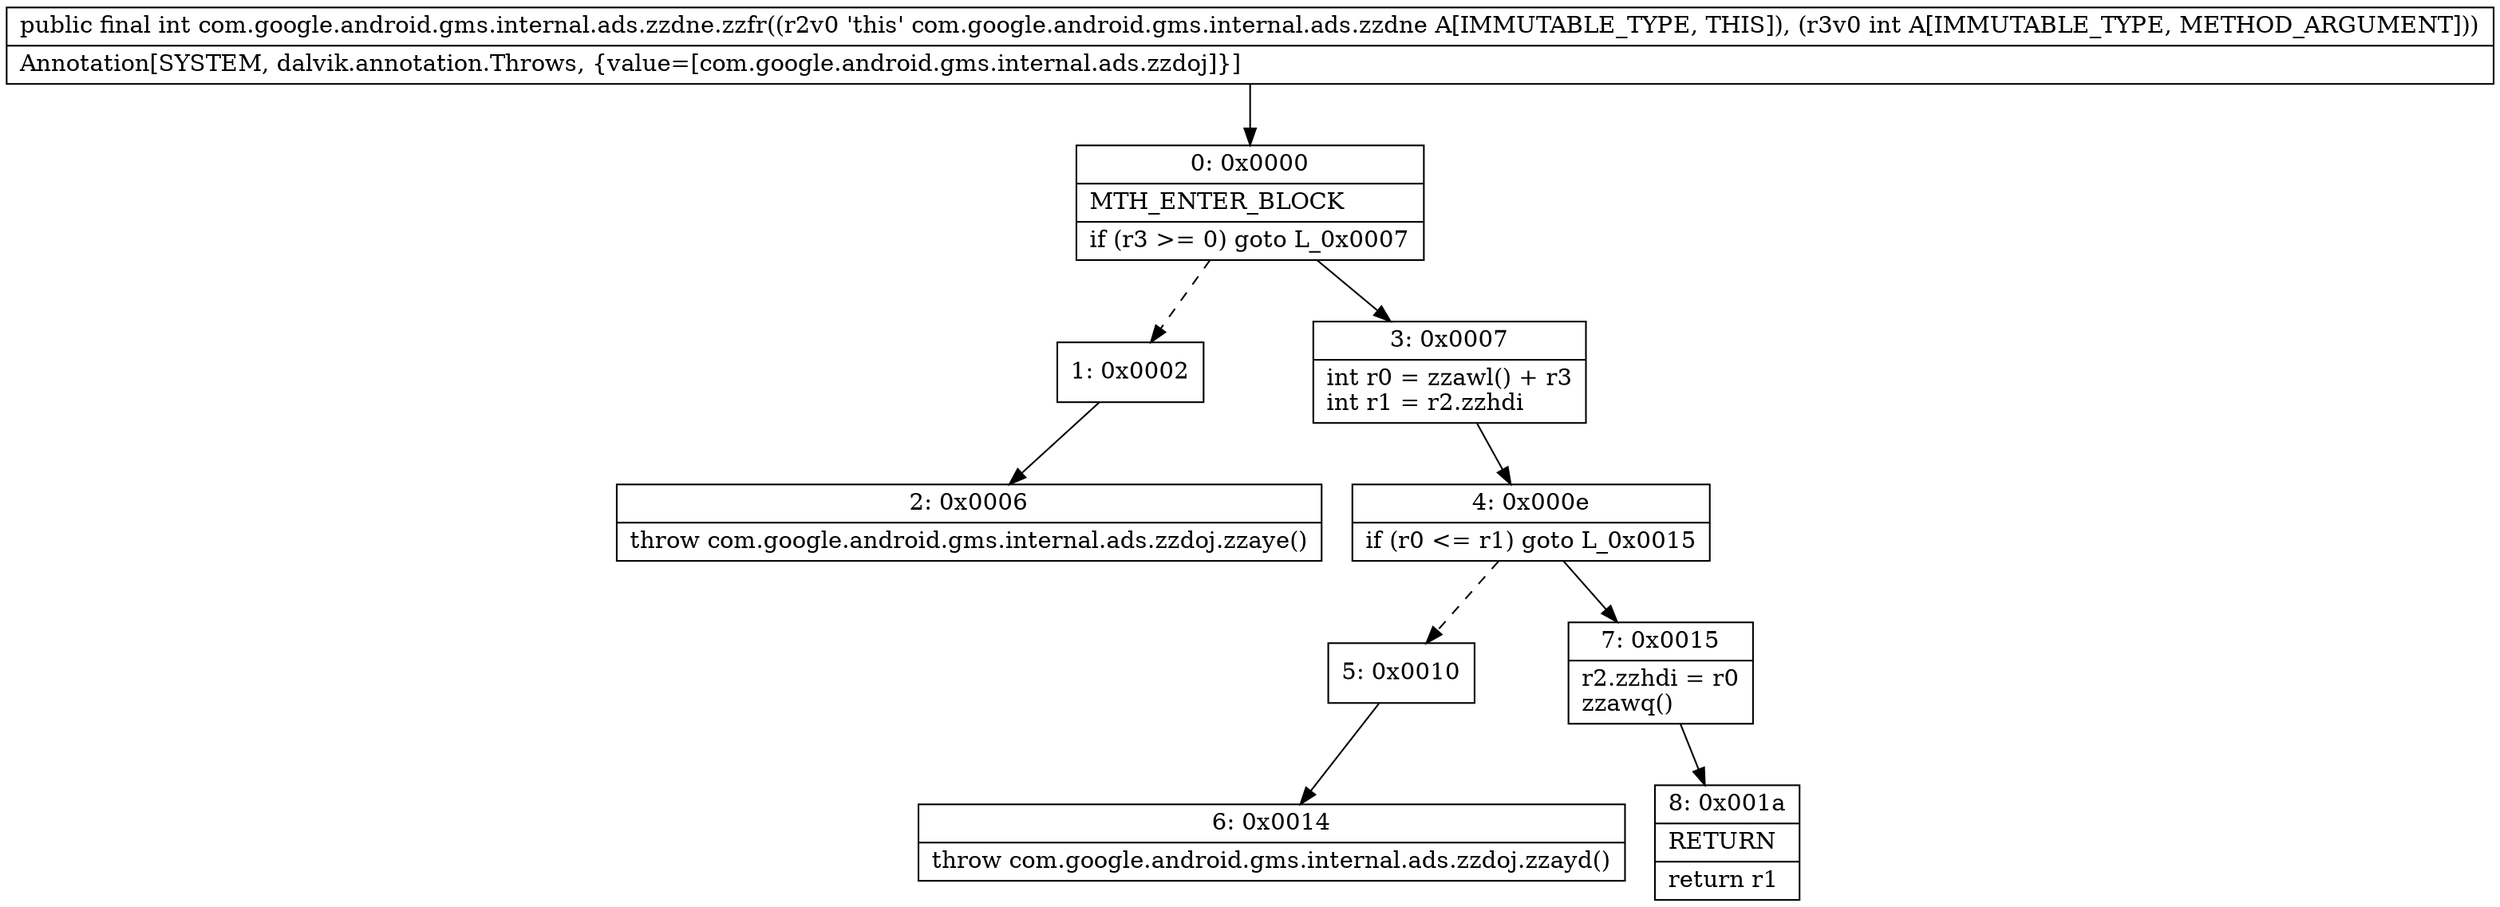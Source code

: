 digraph "CFG forcom.google.android.gms.internal.ads.zzdne.zzfr(I)I" {
Node_0 [shape=record,label="{0\:\ 0x0000|MTH_ENTER_BLOCK\l|if (r3 \>= 0) goto L_0x0007\l}"];
Node_1 [shape=record,label="{1\:\ 0x0002}"];
Node_2 [shape=record,label="{2\:\ 0x0006|throw com.google.android.gms.internal.ads.zzdoj.zzaye()\l}"];
Node_3 [shape=record,label="{3\:\ 0x0007|int r0 = zzawl() + r3\lint r1 = r2.zzhdi\l}"];
Node_4 [shape=record,label="{4\:\ 0x000e|if (r0 \<= r1) goto L_0x0015\l}"];
Node_5 [shape=record,label="{5\:\ 0x0010}"];
Node_6 [shape=record,label="{6\:\ 0x0014|throw com.google.android.gms.internal.ads.zzdoj.zzayd()\l}"];
Node_7 [shape=record,label="{7\:\ 0x0015|r2.zzhdi = r0\lzzawq()\l}"];
Node_8 [shape=record,label="{8\:\ 0x001a|RETURN\l|return r1\l}"];
MethodNode[shape=record,label="{public final int com.google.android.gms.internal.ads.zzdne.zzfr((r2v0 'this' com.google.android.gms.internal.ads.zzdne A[IMMUTABLE_TYPE, THIS]), (r3v0 int A[IMMUTABLE_TYPE, METHOD_ARGUMENT]))  | Annotation[SYSTEM, dalvik.annotation.Throws, \{value=[com.google.android.gms.internal.ads.zzdoj]\}]\l}"];
MethodNode -> Node_0;
Node_0 -> Node_1[style=dashed];
Node_0 -> Node_3;
Node_1 -> Node_2;
Node_3 -> Node_4;
Node_4 -> Node_5[style=dashed];
Node_4 -> Node_7;
Node_5 -> Node_6;
Node_7 -> Node_8;
}

